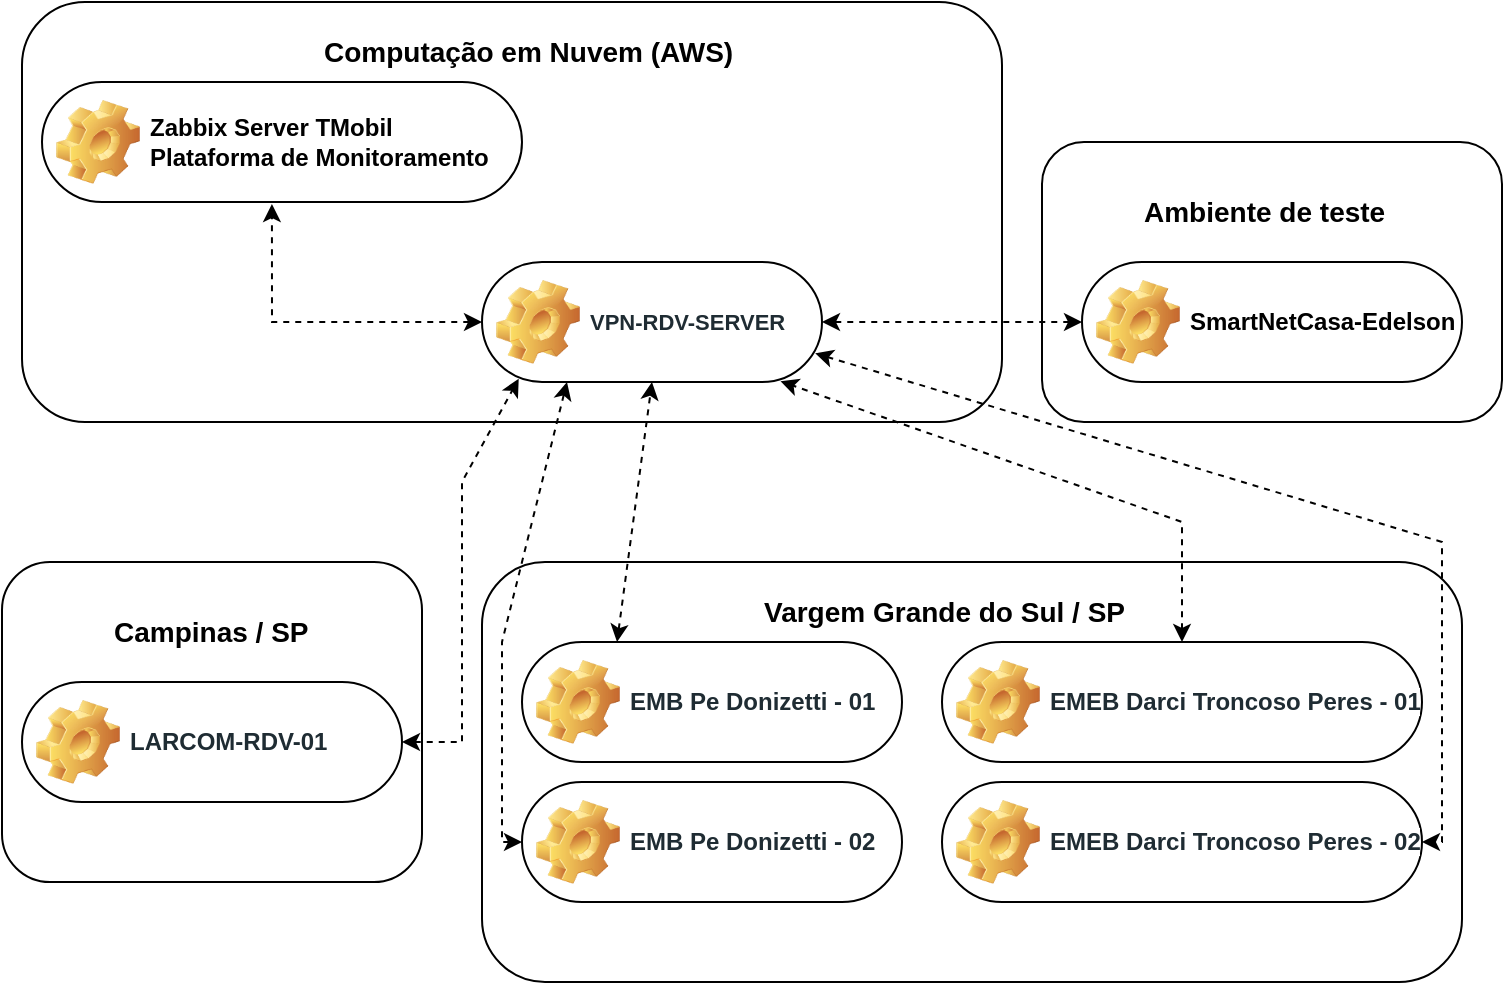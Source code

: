 <mxfile version="15.5.6" type="github">
  <diagram id="yUtEYNiM7KGLK9aQ-FmT" name="Page-1">
    <mxGraphModel dx="720" dy="592" grid="1" gridSize="10" guides="1" tooltips="1" connect="1" arrows="1" fold="1" page="1" pageScale="1" pageWidth="827" pageHeight="1169" math="0" shadow="0">
      <root>
        <mxCell id="0" />
        <mxCell id="1" parent="0" />
        <mxCell id="ZHDutYi5xnlQX7m66QQl-10" value="" style="rounded=1;whiteSpace=wrap;html=1;" vertex="1" parent="1">
          <mxGeometry x="38" y="320" width="210" height="160" as="geometry" />
        </mxCell>
        <mxCell id="796_uvgJ9OJGoqZPj89N-1" value="" style="rounded=1;whiteSpace=wrap;html=1;" parent="1" vertex="1">
          <mxGeometry x="278" y="320" width="490" height="210" as="geometry" />
        </mxCell>
        <mxCell id="796_uvgJ9OJGoqZPj89N-3" value="&lt;span style=&quot;color: rgb(31 , 44 , 51) ; background-color: rgb(255 , 255 , 255)&quot;&gt;&lt;font style=&quot;font-size: 12px&quot;&gt;EMEB Darci Troncoso Peres - 01&lt;/font&gt;&lt;/span&gt;" style="label;whiteSpace=wrap;html=1;image=img/clipart/Gear_128x128.png;arcSize=50;" parent="1" vertex="1">
          <mxGeometry x="508" y="360" width="240" height="60" as="geometry" />
        </mxCell>
        <mxCell id="796_uvgJ9OJGoqZPj89N-5" value="&lt;span style=&quot;color: rgb(31 , 44 , 51) ; background-color: rgb(255 , 255 , 255)&quot;&gt;&lt;font style=&quot;font-size: 12px&quot;&gt;EMB Pe Donizetti - 01&lt;/font&gt;&lt;/span&gt;" style="label;whiteSpace=wrap;html=1;image=img/clipart/Gear_128x128.png;arcSize=50;" parent="1" vertex="1">
          <mxGeometry x="298" y="360" width="190" height="60" as="geometry" />
        </mxCell>
        <mxCell id="ZHDutYi5xnlQX7m66QQl-1" value="Vargem Grande do Sul / SP&#xa;&#xa;" style="text;strokeColor=none;fillColor=none;spacingLeft=4;spacingRight=4;overflow=hidden;rotatable=0;points=[[0,0.5],[1,0.5]];portConstraint=eastwest;fontSize=14;fontStyle=1" vertex="1" parent="1">
          <mxGeometry x="413" y="330" width="207" height="30" as="geometry" />
        </mxCell>
        <mxCell id="ZHDutYi5xnlQX7m66QQl-2" value="&lt;span style=&quot;color: rgb(31 , 44 , 51) ; background-color: rgb(255 , 255 , 255)&quot;&gt;&lt;font style=&quot;font-size: 12px&quot;&gt;EMB Pe Donizetti - 02&lt;/font&gt;&lt;/span&gt;" style="label;whiteSpace=wrap;html=1;image=img/clipart/Gear_128x128.png;arcSize=50;" vertex="1" parent="1">
          <mxGeometry x="298" y="430" width="190" height="60" as="geometry" />
        </mxCell>
        <mxCell id="ZHDutYi5xnlQX7m66QQl-3" value="&lt;span style=&quot;color: rgb(31 , 44 , 51) ; background-color: rgb(255 , 255 , 255)&quot;&gt;&lt;font style=&quot;font-size: 12px&quot;&gt;EMEB Darci Troncoso Peres - 02&lt;/font&gt;&lt;/span&gt;" style="label;whiteSpace=wrap;html=1;image=img/clipart/Gear_128x128.png;arcSize=50;" vertex="1" parent="1">
          <mxGeometry x="508" y="430" width="240" height="60" as="geometry" />
        </mxCell>
        <mxCell id="ZHDutYi5xnlQX7m66QQl-5" value="&lt;span style=&quot;background-color: rgb(255 , 255 , 255)&quot;&gt;&lt;font&gt;&lt;font color=&quot;#1f2c33&quot;&gt;LARCOM-RDV-01&lt;/font&gt;&lt;/font&gt;&lt;/span&gt;" style="label;whiteSpace=wrap;html=1;image=img/clipart/Gear_128x128.png;arcSize=50;" vertex="1" parent="1">
          <mxGeometry x="48" y="380" width="190" height="60" as="geometry" />
        </mxCell>
        <mxCell id="ZHDutYi5xnlQX7m66QQl-6" value="Campinas / SP&#xa;&#xa;" style="text;strokeColor=none;fillColor=none;spacingLeft=4;spacingRight=4;overflow=hidden;rotatable=0;points=[[0,0.5],[1,0.5]];portConstraint=eastwest;fontSize=14;fontStyle=1" vertex="1" parent="1">
          <mxGeometry x="88" y="340" width="122" height="30" as="geometry" />
        </mxCell>
        <mxCell id="ZHDutYi5xnlQX7m66QQl-11" value="" style="rounded=1;whiteSpace=wrap;html=1;" vertex="1" parent="1">
          <mxGeometry x="48" y="40" width="490" height="210" as="geometry" />
        </mxCell>
        <mxCell id="ZHDutYi5xnlQX7m66QQl-12" value="&lt;span style=&quot;color: rgb(31 , 44 , 51) ; background-color: rgb(255 , 255 , 255)&quot;&gt;&lt;font style=&quot;font-size: 11px&quot;&gt;VPN-RDV-SERVER&lt;/font&gt;&lt;/span&gt;" style="label;whiteSpace=wrap;html=1;image=img/clipart/Gear_128x128.png;arcSize=50;" vertex="1" parent="1">
          <mxGeometry x="278" y="170" width="170" height="60" as="geometry" />
        </mxCell>
        <mxCell id="ZHDutYi5xnlQX7m66QQl-13" value="Zabbix Server TMobil&lt;br&gt;Plataforma de Monitoramento" style="label;whiteSpace=wrap;html=1;image=img/clipart/Gear_128x128.png;arcSize=50;" vertex="1" parent="1">
          <mxGeometry x="58" y="80" width="240" height="60" as="geometry" />
        </mxCell>
        <mxCell id="ZHDutYi5xnlQX7m66QQl-14" value="Computação em Nuvem (AWS)&#xa;&#xa;" style="text;strokeColor=none;fillColor=none;spacingLeft=4;spacingRight=4;overflow=hidden;rotatable=0;points=[[0,0.5],[1,0.5]];portConstraint=eastwest;fontSize=14;fontStyle=1" vertex="1" parent="1">
          <mxGeometry x="193" y="50" width="237" height="30" as="geometry" />
        </mxCell>
        <mxCell id="ZHDutYi5xnlQX7m66QQl-17" value="" style="rounded=1;whiteSpace=wrap;html=1;" vertex="1" parent="1">
          <mxGeometry x="558" y="110" width="230" height="140" as="geometry" />
        </mxCell>
        <mxCell id="ZHDutYi5xnlQX7m66QQl-18" value="SmartNetCasa-Edelson" style="label;whiteSpace=wrap;html=1;image=img/clipart/Gear_128x128.png;arcSize=50;" vertex="1" parent="1">
          <mxGeometry x="578" y="170" width="190" height="60" as="geometry" />
        </mxCell>
        <mxCell id="ZHDutYi5xnlQX7m66QQl-19" value="Ambiente de teste" style="text;strokeColor=none;fillColor=none;spacingLeft=4;spacingRight=4;overflow=hidden;rotatable=0;points=[[0,0.5],[1,0.5]];portConstraint=eastwest;fontSize=14;fontStyle=1" vertex="1" parent="1">
          <mxGeometry x="603" y="130" width="157" height="30" as="geometry" />
        </mxCell>
        <mxCell id="ZHDutYi5xnlQX7m66QQl-25" value="" style="endArrow=classic;startArrow=classic;html=1;rounded=0;fontFamily=Helvetica;fontSize=11;exitX=0;exitY=0.5;exitDx=0;exitDy=0;entryX=0.479;entryY=1.017;entryDx=0;entryDy=0;entryPerimeter=0;dashed=1;" edge="1" parent="1" source="ZHDutYi5xnlQX7m66QQl-12" target="ZHDutYi5xnlQX7m66QQl-13">
          <mxGeometry width="50" height="50" relative="1" as="geometry">
            <mxPoint x="368" y="170" as="sourcePoint" />
            <mxPoint x="348" y="170" as="targetPoint" />
            <Array as="points">
              <mxPoint x="173" y="200" />
            </Array>
          </mxGeometry>
        </mxCell>
        <mxCell id="ZHDutYi5xnlQX7m66QQl-26" value="" style="endArrow=classic;startArrow=classic;html=1;rounded=0;fontFamily=Helvetica;fontSize=11;entryX=1;entryY=0.5;entryDx=0;entryDy=0;exitX=0;exitY=0.5;exitDx=0;exitDy=0;dashed=1;" edge="1" parent="1" source="ZHDutYi5xnlQX7m66QQl-18" target="ZHDutYi5xnlQX7m66QQl-12">
          <mxGeometry width="50" height="50" relative="1" as="geometry">
            <mxPoint x="588" y="220" as="sourcePoint" />
            <mxPoint x="638" y="170" as="targetPoint" />
          </mxGeometry>
        </mxCell>
        <mxCell id="ZHDutYi5xnlQX7m66QQl-27" value="" style="endArrow=classic;startArrow=classic;html=1;rounded=0;fontFamily=Helvetica;fontSize=11;exitX=1;exitY=0.5;exitDx=0;exitDy=0;entryX=0.108;entryY=0.972;entryDx=0;entryDy=0;entryPerimeter=0;dashed=1;" edge="1" parent="1" source="ZHDutYi5xnlQX7m66QQl-5" target="ZHDutYi5xnlQX7m66QQl-12">
          <mxGeometry width="50" height="50" relative="1" as="geometry">
            <mxPoint x="228" y="400" as="sourcePoint" />
            <mxPoint x="318" y="300" as="targetPoint" />
            <Array as="points">
              <mxPoint x="268" y="410" />
              <mxPoint x="268" y="280" />
            </Array>
          </mxGeometry>
        </mxCell>
        <mxCell id="ZHDutYi5xnlQX7m66QQl-28" value="" style="endArrow=classic;startArrow=classic;html=1;rounded=0;fontFamily=Helvetica;fontSize=11;exitX=0.25;exitY=0;exitDx=0;exitDy=0;dashed=1;" edge="1" parent="1" source="796_uvgJ9OJGoqZPj89N-5">
          <mxGeometry width="50" height="50" relative="1" as="geometry">
            <mxPoint x="268" y="350" as="sourcePoint" />
            <mxPoint x="363" y="230" as="targetPoint" />
          </mxGeometry>
        </mxCell>
        <mxCell id="ZHDutYi5xnlQX7m66QQl-29" value="" style="endArrow=classic;startArrow=classic;html=1;rounded=0;fontFamily=Helvetica;fontSize=11;entryX=0.25;entryY=1;entryDx=0;entryDy=0;exitX=0;exitY=0.5;exitDx=0;exitDy=0;dashed=1;" edge="1" parent="1" source="ZHDutYi5xnlQX7m66QQl-2" target="ZHDutYi5xnlQX7m66QQl-12">
          <mxGeometry width="50" height="50" relative="1" as="geometry">
            <mxPoint x="268" y="350" as="sourcePoint" />
            <mxPoint x="318" y="300" as="targetPoint" />
            <Array as="points">
              <mxPoint x="288" y="460" />
              <mxPoint x="288" y="360" />
            </Array>
          </mxGeometry>
        </mxCell>
        <mxCell id="ZHDutYi5xnlQX7m66QQl-31" value="" style="endArrow=classic;startArrow=classic;html=1;rounded=0;fontFamily=Helvetica;fontSize=11;exitX=0.5;exitY=0;exitDx=0;exitDy=0;entryX=0.878;entryY=0.994;entryDx=0;entryDy=0;entryPerimeter=0;dashed=1;" edge="1" parent="1" source="796_uvgJ9OJGoqZPj89N-3" target="ZHDutYi5xnlQX7m66QQl-12">
          <mxGeometry width="50" height="50" relative="1" as="geometry">
            <mxPoint x="448" y="350" as="sourcePoint" />
            <mxPoint x="398" y="230" as="targetPoint" />
            <Array as="points">
              <mxPoint x="628" y="300" />
            </Array>
          </mxGeometry>
        </mxCell>
        <mxCell id="ZHDutYi5xnlQX7m66QQl-32" value="" style="endArrow=classic;startArrow=classic;html=1;rounded=0;fontFamily=Helvetica;fontSize=11;entryX=1;entryY=0.5;entryDx=0;entryDy=0;exitX=0.98;exitY=0.761;exitDx=0;exitDy=0;exitPerimeter=0;dashed=1;" edge="1" parent="1" source="ZHDutYi5xnlQX7m66QQl-12" target="ZHDutYi5xnlQX7m66QQl-3">
          <mxGeometry width="50" height="50" relative="1" as="geometry">
            <mxPoint x="448" y="230" as="sourcePoint" />
            <mxPoint x="728" y="300" as="targetPoint" />
            <Array as="points">
              <mxPoint x="758" y="310" />
              <mxPoint x="758" y="460" />
            </Array>
          </mxGeometry>
        </mxCell>
      </root>
    </mxGraphModel>
  </diagram>
</mxfile>
